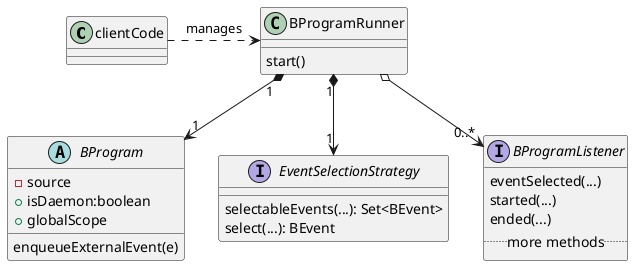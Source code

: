 @startuml
skinparam backgroundcolor transparent

class clientCode

class BProgramRunner {
  start()
}

abstract class BProgram {
    - source
    + isDaemon:boolean
    + globalScope
    enqueueExternalEvent(e)

}

interface EventSelectionStrategy {
  selectableEvents(...): Set<BEvent>
  select(...): BEvent
}

interface BProgramListener {
  eventSelected(...)
  started(...)
  ended(...)
  .. more methods ..
}

clientCode .right.> BProgramRunner : manages
BProgramRunner "1" *--> "1" BProgram
BProgramRunner "1" *--> "1" EventSelectionStrategy
BProgramRunner     o--> "0..*" BProgramListener

@enduml
